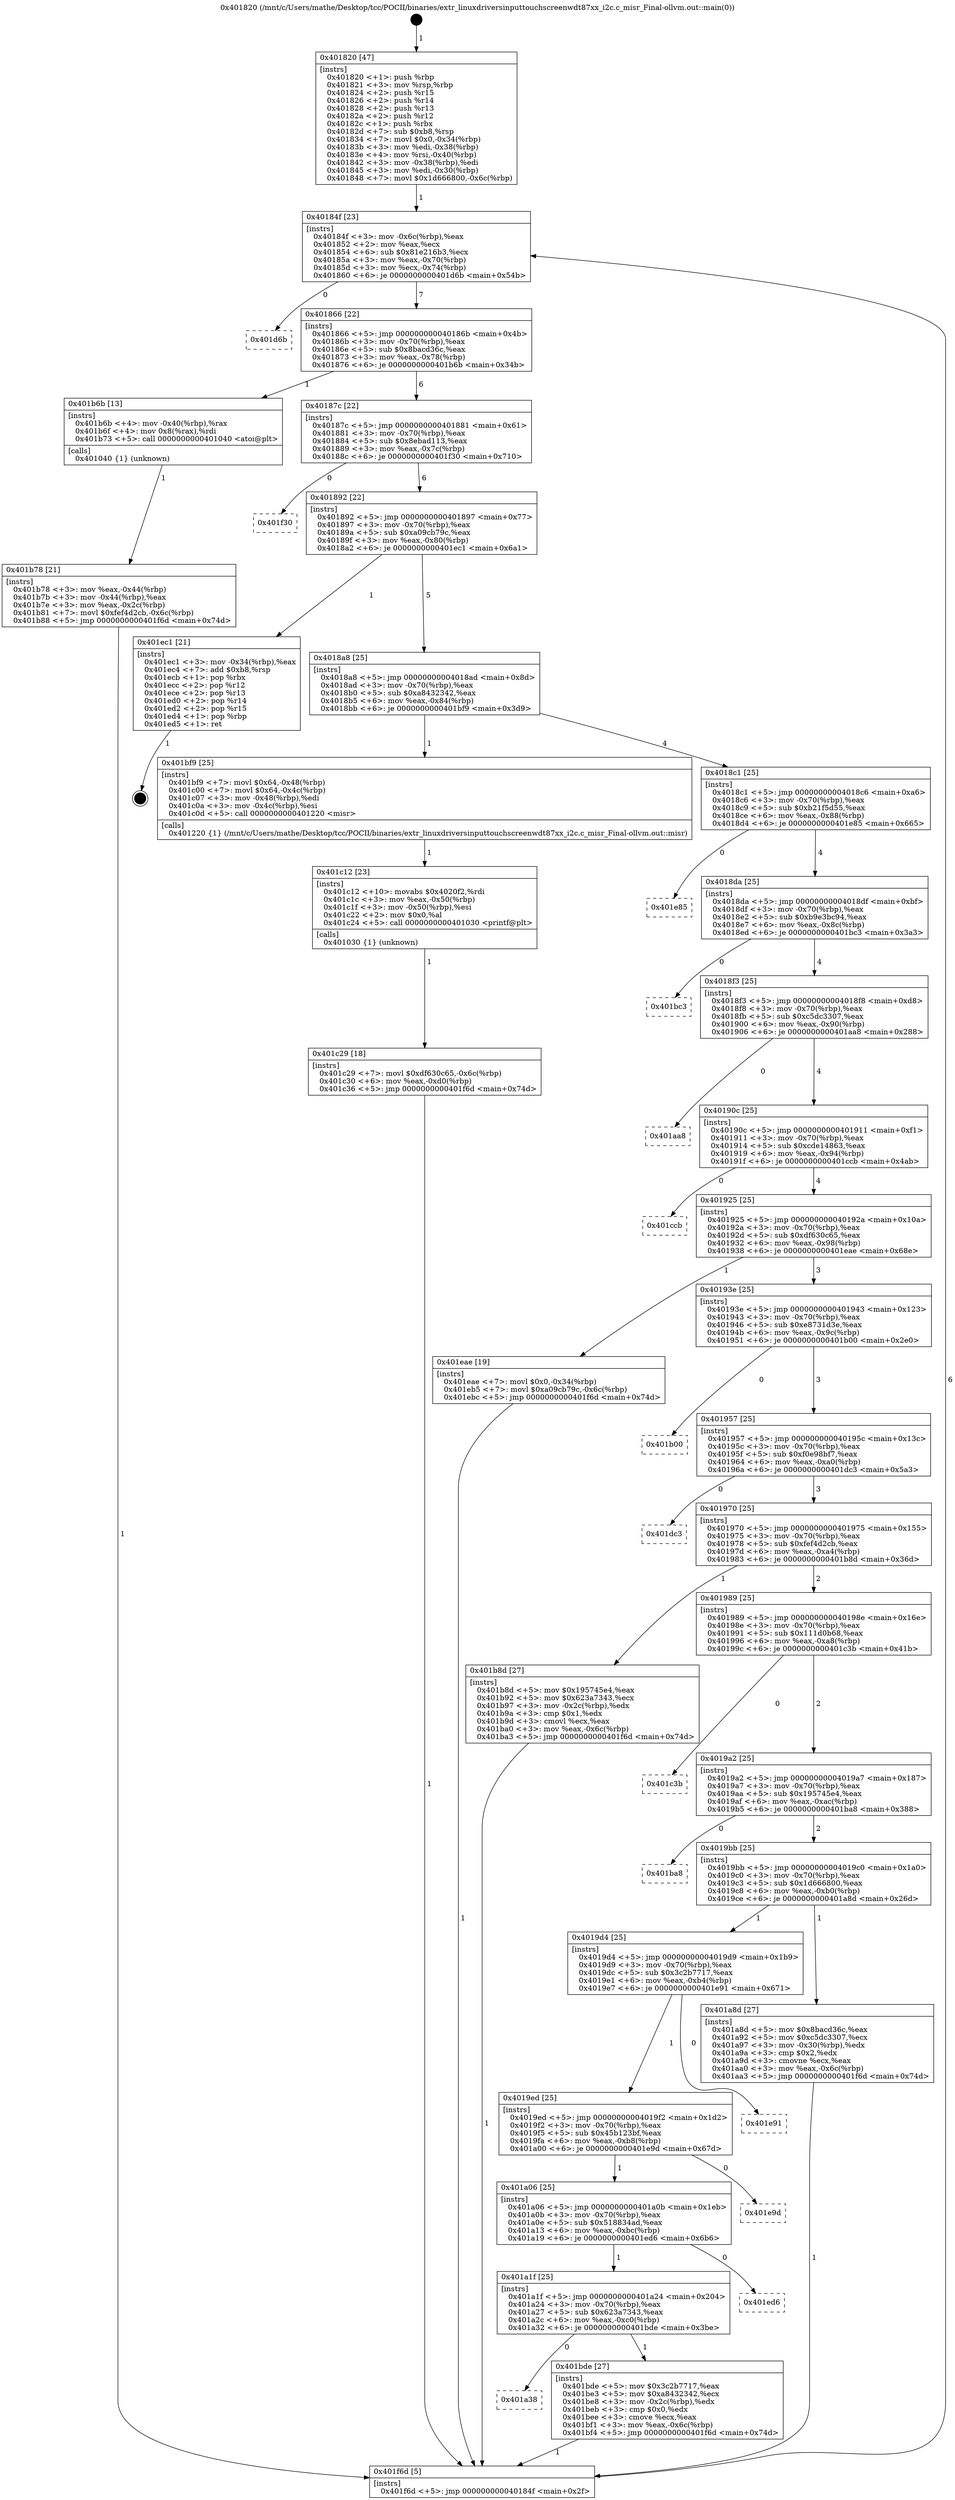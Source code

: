 digraph "0x401820" {
  label = "0x401820 (/mnt/c/Users/mathe/Desktop/tcc/POCII/binaries/extr_linuxdriversinputtouchscreenwdt87xx_i2c.c_misr_Final-ollvm.out::main(0))"
  labelloc = "t"
  node[shape=record]

  Entry [label="",width=0.3,height=0.3,shape=circle,fillcolor=black,style=filled]
  "0x40184f" [label="{
     0x40184f [23]\l
     | [instrs]\l
     &nbsp;&nbsp;0x40184f \<+3\>: mov -0x6c(%rbp),%eax\l
     &nbsp;&nbsp;0x401852 \<+2\>: mov %eax,%ecx\l
     &nbsp;&nbsp;0x401854 \<+6\>: sub $0x81e216b3,%ecx\l
     &nbsp;&nbsp;0x40185a \<+3\>: mov %eax,-0x70(%rbp)\l
     &nbsp;&nbsp;0x40185d \<+3\>: mov %ecx,-0x74(%rbp)\l
     &nbsp;&nbsp;0x401860 \<+6\>: je 0000000000401d6b \<main+0x54b\>\l
  }"]
  "0x401d6b" [label="{
     0x401d6b\l
  }", style=dashed]
  "0x401866" [label="{
     0x401866 [22]\l
     | [instrs]\l
     &nbsp;&nbsp;0x401866 \<+5\>: jmp 000000000040186b \<main+0x4b\>\l
     &nbsp;&nbsp;0x40186b \<+3\>: mov -0x70(%rbp),%eax\l
     &nbsp;&nbsp;0x40186e \<+5\>: sub $0x8bacd36c,%eax\l
     &nbsp;&nbsp;0x401873 \<+3\>: mov %eax,-0x78(%rbp)\l
     &nbsp;&nbsp;0x401876 \<+6\>: je 0000000000401b6b \<main+0x34b\>\l
  }"]
  Exit [label="",width=0.3,height=0.3,shape=circle,fillcolor=black,style=filled,peripheries=2]
  "0x401b6b" [label="{
     0x401b6b [13]\l
     | [instrs]\l
     &nbsp;&nbsp;0x401b6b \<+4\>: mov -0x40(%rbp),%rax\l
     &nbsp;&nbsp;0x401b6f \<+4\>: mov 0x8(%rax),%rdi\l
     &nbsp;&nbsp;0x401b73 \<+5\>: call 0000000000401040 \<atoi@plt\>\l
     | [calls]\l
     &nbsp;&nbsp;0x401040 \{1\} (unknown)\l
  }"]
  "0x40187c" [label="{
     0x40187c [22]\l
     | [instrs]\l
     &nbsp;&nbsp;0x40187c \<+5\>: jmp 0000000000401881 \<main+0x61\>\l
     &nbsp;&nbsp;0x401881 \<+3\>: mov -0x70(%rbp),%eax\l
     &nbsp;&nbsp;0x401884 \<+5\>: sub $0x8ebad113,%eax\l
     &nbsp;&nbsp;0x401889 \<+3\>: mov %eax,-0x7c(%rbp)\l
     &nbsp;&nbsp;0x40188c \<+6\>: je 0000000000401f30 \<main+0x710\>\l
  }"]
  "0x401c29" [label="{
     0x401c29 [18]\l
     | [instrs]\l
     &nbsp;&nbsp;0x401c29 \<+7\>: movl $0xdf630c65,-0x6c(%rbp)\l
     &nbsp;&nbsp;0x401c30 \<+6\>: mov %eax,-0xd0(%rbp)\l
     &nbsp;&nbsp;0x401c36 \<+5\>: jmp 0000000000401f6d \<main+0x74d\>\l
  }"]
  "0x401f30" [label="{
     0x401f30\l
  }", style=dashed]
  "0x401892" [label="{
     0x401892 [22]\l
     | [instrs]\l
     &nbsp;&nbsp;0x401892 \<+5\>: jmp 0000000000401897 \<main+0x77\>\l
     &nbsp;&nbsp;0x401897 \<+3\>: mov -0x70(%rbp),%eax\l
     &nbsp;&nbsp;0x40189a \<+5\>: sub $0xa09cb79c,%eax\l
     &nbsp;&nbsp;0x40189f \<+3\>: mov %eax,-0x80(%rbp)\l
     &nbsp;&nbsp;0x4018a2 \<+6\>: je 0000000000401ec1 \<main+0x6a1\>\l
  }"]
  "0x401c12" [label="{
     0x401c12 [23]\l
     | [instrs]\l
     &nbsp;&nbsp;0x401c12 \<+10\>: movabs $0x4020f2,%rdi\l
     &nbsp;&nbsp;0x401c1c \<+3\>: mov %eax,-0x50(%rbp)\l
     &nbsp;&nbsp;0x401c1f \<+3\>: mov -0x50(%rbp),%esi\l
     &nbsp;&nbsp;0x401c22 \<+2\>: mov $0x0,%al\l
     &nbsp;&nbsp;0x401c24 \<+5\>: call 0000000000401030 \<printf@plt\>\l
     | [calls]\l
     &nbsp;&nbsp;0x401030 \{1\} (unknown)\l
  }"]
  "0x401ec1" [label="{
     0x401ec1 [21]\l
     | [instrs]\l
     &nbsp;&nbsp;0x401ec1 \<+3\>: mov -0x34(%rbp),%eax\l
     &nbsp;&nbsp;0x401ec4 \<+7\>: add $0xb8,%rsp\l
     &nbsp;&nbsp;0x401ecb \<+1\>: pop %rbx\l
     &nbsp;&nbsp;0x401ecc \<+2\>: pop %r12\l
     &nbsp;&nbsp;0x401ece \<+2\>: pop %r13\l
     &nbsp;&nbsp;0x401ed0 \<+2\>: pop %r14\l
     &nbsp;&nbsp;0x401ed2 \<+2\>: pop %r15\l
     &nbsp;&nbsp;0x401ed4 \<+1\>: pop %rbp\l
     &nbsp;&nbsp;0x401ed5 \<+1\>: ret\l
  }"]
  "0x4018a8" [label="{
     0x4018a8 [25]\l
     | [instrs]\l
     &nbsp;&nbsp;0x4018a8 \<+5\>: jmp 00000000004018ad \<main+0x8d\>\l
     &nbsp;&nbsp;0x4018ad \<+3\>: mov -0x70(%rbp),%eax\l
     &nbsp;&nbsp;0x4018b0 \<+5\>: sub $0xa8432342,%eax\l
     &nbsp;&nbsp;0x4018b5 \<+6\>: mov %eax,-0x84(%rbp)\l
     &nbsp;&nbsp;0x4018bb \<+6\>: je 0000000000401bf9 \<main+0x3d9\>\l
  }"]
  "0x401a38" [label="{
     0x401a38\l
  }", style=dashed]
  "0x401bf9" [label="{
     0x401bf9 [25]\l
     | [instrs]\l
     &nbsp;&nbsp;0x401bf9 \<+7\>: movl $0x64,-0x48(%rbp)\l
     &nbsp;&nbsp;0x401c00 \<+7\>: movl $0x64,-0x4c(%rbp)\l
     &nbsp;&nbsp;0x401c07 \<+3\>: mov -0x48(%rbp),%edi\l
     &nbsp;&nbsp;0x401c0a \<+3\>: mov -0x4c(%rbp),%esi\l
     &nbsp;&nbsp;0x401c0d \<+5\>: call 0000000000401220 \<misr\>\l
     | [calls]\l
     &nbsp;&nbsp;0x401220 \{1\} (/mnt/c/Users/mathe/Desktop/tcc/POCII/binaries/extr_linuxdriversinputtouchscreenwdt87xx_i2c.c_misr_Final-ollvm.out::misr)\l
  }"]
  "0x4018c1" [label="{
     0x4018c1 [25]\l
     | [instrs]\l
     &nbsp;&nbsp;0x4018c1 \<+5\>: jmp 00000000004018c6 \<main+0xa6\>\l
     &nbsp;&nbsp;0x4018c6 \<+3\>: mov -0x70(%rbp),%eax\l
     &nbsp;&nbsp;0x4018c9 \<+5\>: sub $0xb21f5d55,%eax\l
     &nbsp;&nbsp;0x4018ce \<+6\>: mov %eax,-0x88(%rbp)\l
     &nbsp;&nbsp;0x4018d4 \<+6\>: je 0000000000401e85 \<main+0x665\>\l
  }"]
  "0x401bde" [label="{
     0x401bde [27]\l
     | [instrs]\l
     &nbsp;&nbsp;0x401bde \<+5\>: mov $0x3c2b7717,%eax\l
     &nbsp;&nbsp;0x401be3 \<+5\>: mov $0xa8432342,%ecx\l
     &nbsp;&nbsp;0x401be8 \<+3\>: mov -0x2c(%rbp),%edx\l
     &nbsp;&nbsp;0x401beb \<+3\>: cmp $0x0,%edx\l
     &nbsp;&nbsp;0x401bee \<+3\>: cmove %ecx,%eax\l
     &nbsp;&nbsp;0x401bf1 \<+3\>: mov %eax,-0x6c(%rbp)\l
     &nbsp;&nbsp;0x401bf4 \<+5\>: jmp 0000000000401f6d \<main+0x74d\>\l
  }"]
  "0x401e85" [label="{
     0x401e85\l
  }", style=dashed]
  "0x4018da" [label="{
     0x4018da [25]\l
     | [instrs]\l
     &nbsp;&nbsp;0x4018da \<+5\>: jmp 00000000004018df \<main+0xbf\>\l
     &nbsp;&nbsp;0x4018df \<+3\>: mov -0x70(%rbp),%eax\l
     &nbsp;&nbsp;0x4018e2 \<+5\>: sub $0xb9e3bc94,%eax\l
     &nbsp;&nbsp;0x4018e7 \<+6\>: mov %eax,-0x8c(%rbp)\l
     &nbsp;&nbsp;0x4018ed \<+6\>: je 0000000000401bc3 \<main+0x3a3\>\l
  }"]
  "0x401a1f" [label="{
     0x401a1f [25]\l
     | [instrs]\l
     &nbsp;&nbsp;0x401a1f \<+5\>: jmp 0000000000401a24 \<main+0x204\>\l
     &nbsp;&nbsp;0x401a24 \<+3\>: mov -0x70(%rbp),%eax\l
     &nbsp;&nbsp;0x401a27 \<+5\>: sub $0x623a7343,%eax\l
     &nbsp;&nbsp;0x401a2c \<+6\>: mov %eax,-0xc0(%rbp)\l
     &nbsp;&nbsp;0x401a32 \<+6\>: je 0000000000401bde \<main+0x3be\>\l
  }"]
  "0x401bc3" [label="{
     0x401bc3\l
  }", style=dashed]
  "0x4018f3" [label="{
     0x4018f3 [25]\l
     | [instrs]\l
     &nbsp;&nbsp;0x4018f3 \<+5\>: jmp 00000000004018f8 \<main+0xd8\>\l
     &nbsp;&nbsp;0x4018f8 \<+3\>: mov -0x70(%rbp),%eax\l
     &nbsp;&nbsp;0x4018fb \<+5\>: sub $0xc5dc3307,%eax\l
     &nbsp;&nbsp;0x401900 \<+6\>: mov %eax,-0x90(%rbp)\l
     &nbsp;&nbsp;0x401906 \<+6\>: je 0000000000401aa8 \<main+0x288\>\l
  }"]
  "0x401ed6" [label="{
     0x401ed6\l
  }", style=dashed]
  "0x401aa8" [label="{
     0x401aa8\l
  }", style=dashed]
  "0x40190c" [label="{
     0x40190c [25]\l
     | [instrs]\l
     &nbsp;&nbsp;0x40190c \<+5\>: jmp 0000000000401911 \<main+0xf1\>\l
     &nbsp;&nbsp;0x401911 \<+3\>: mov -0x70(%rbp),%eax\l
     &nbsp;&nbsp;0x401914 \<+5\>: sub $0xcde14863,%eax\l
     &nbsp;&nbsp;0x401919 \<+6\>: mov %eax,-0x94(%rbp)\l
     &nbsp;&nbsp;0x40191f \<+6\>: je 0000000000401ccb \<main+0x4ab\>\l
  }"]
  "0x401a06" [label="{
     0x401a06 [25]\l
     | [instrs]\l
     &nbsp;&nbsp;0x401a06 \<+5\>: jmp 0000000000401a0b \<main+0x1eb\>\l
     &nbsp;&nbsp;0x401a0b \<+3\>: mov -0x70(%rbp),%eax\l
     &nbsp;&nbsp;0x401a0e \<+5\>: sub $0x518834ad,%eax\l
     &nbsp;&nbsp;0x401a13 \<+6\>: mov %eax,-0xbc(%rbp)\l
     &nbsp;&nbsp;0x401a19 \<+6\>: je 0000000000401ed6 \<main+0x6b6\>\l
  }"]
  "0x401ccb" [label="{
     0x401ccb\l
  }", style=dashed]
  "0x401925" [label="{
     0x401925 [25]\l
     | [instrs]\l
     &nbsp;&nbsp;0x401925 \<+5\>: jmp 000000000040192a \<main+0x10a\>\l
     &nbsp;&nbsp;0x40192a \<+3\>: mov -0x70(%rbp),%eax\l
     &nbsp;&nbsp;0x40192d \<+5\>: sub $0xdf630c65,%eax\l
     &nbsp;&nbsp;0x401932 \<+6\>: mov %eax,-0x98(%rbp)\l
     &nbsp;&nbsp;0x401938 \<+6\>: je 0000000000401eae \<main+0x68e\>\l
  }"]
  "0x401e9d" [label="{
     0x401e9d\l
  }", style=dashed]
  "0x401eae" [label="{
     0x401eae [19]\l
     | [instrs]\l
     &nbsp;&nbsp;0x401eae \<+7\>: movl $0x0,-0x34(%rbp)\l
     &nbsp;&nbsp;0x401eb5 \<+7\>: movl $0xa09cb79c,-0x6c(%rbp)\l
     &nbsp;&nbsp;0x401ebc \<+5\>: jmp 0000000000401f6d \<main+0x74d\>\l
  }"]
  "0x40193e" [label="{
     0x40193e [25]\l
     | [instrs]\l
     &nbsp;&nbsp;0x40193e \<+5\>: jmp 0000000000401943 \<main+0x123\>\l
     &nbsp;&nbsp;0x401943 \<+3\>: mov -0x70(%rbp),%eax\l
     &nbsp;&nbsp;0x401946 \<+5\>: sub $0xe8731d3e,%eax\l
     &nbsp;&nbsp;0x40194b \<+6\>: mov %eax,-0x9c(%rbp)\l
     &nbsp;&nbsp;0x401951 \<+6\>: je 0000000000401b00 \<main+0x2e0\>\l
  }"]
  "0x4019ed" [label="{
     0x4019ed [25]\l
     | [instrs]\l
     &nbsp;&nbsp;0x4019ed \<+5\>: jmp 00000000004019f2 \<main+0x1d2\>\l
     &nbsp;&nbsp;0x4019f2 \<+3\>: mov -0x70(%rbp),%eax\l
     &nbsp;&nbsp;0x4019f5 \<+5\>: sub $0x45b123bf,%eax\l
     &nbsp;&nbsp;0x4019fa \<+6\>: mov %eax,-0xb8(%rbp)\l
     &nbsp;&nbsp;0x401a00 \<+6\>: je 0000000000401e9d \<main+0x67d\>\l
  }"]
  "0x401b00" [label="{
     0x401b00\l
  }", style=dashed]
  "0x401957" [label="{
     0x401957 [25]\l
     | [instrs]\l
     &nbsp;&nbsp;0x401957 \<+5\>: jmp 000000000040195c \<main+0x13c\>\l
     &nbsp;&nbsp;0x40195c \<+3\>: mov -0x70(%rbp),%eax\l
     &nbsp;&nbsp;0x40195f \<+5\>: sub $0xf0e98bf7,%eax\l
     &nbsp;&nbsp;0x401964 \<+6\>: mov %eax,-0xa0(%rbp)\l
     &nbsp;&nbsp;0x40196a \<+6\>: je 0000000000401dc3 \<main+0x5a3\>\l
  }"]
  "0x401e91" [label="{
     0x401e91\l
  }", style=dashed]
  "0x401dc3" [label="{
     0x401dc3\l
  }", style=dashed]
  "0x401970" [label="{
     0x401970 [25]\l
     | [instrs]\l
     &nbsp;&nbsp;0x401970 \<+5\>: jmp 0000000000401975 \<main+0x155\>\l
     &nbsp;&nbsp;0x401975 \<+3\>: mov -0x70(%rbp),%eax\l
     &nbsp;&nbsp;0x401978 \<+5\>: sub $0xfef4d2cb,%eax\l
     &nbsp;&nbsp;0x40197d \<+6\>: mov %eax,-0xa4(%rbp)\l
     &nbsp;&nbsp;0x401983 \<+6\>: je 0000000000401b8d \<main+0x36d\>\l
  }"]
  "0x401b78" [label="{
     0x401b78 [21]\l
     | [instrs]\l
     &nbsp;&nbsp;0x401b78 \<+3\>: mov %eax,-0x44(%rbp)\l
     &nbsp;&nbsp;0x401b7b \<+3\>: mov -0x44(%rbp),%eax\l
     &nbsp;&nbsp;0x401b7e \<+3\>: mov %eax,-0x2c(%rbp)\l
     &nbsp;&nbsp;0x401b81 \<+7\>: movl $0xfef4d2cb,-0x6c(%rbp)\l
     &nbsp;&nbsp;0x401b88 \<+5\>: jmp 0000000000401f6d \<main+0x74d\>\l
  }"]
  "0x401b8d" [label="{
     0x401b8d [27]\l
     | [instrs]\l
     &nbsp;&nbsp;0x401b8d \<+5\>: mov $0x195745e4,%eax\l
     &nbsp;&nbsp;0x401b92 \<+5\>: mov $0x623a7343,%ecx\l
     &nbsp;&nbsp;0x401b97 \<+3\>: mov -0x2c(%rbp),%edx\l
     &nbsp;&nbsp;0x401b9a \<+3\>: cmp $0x1,%edx\l
     &nbsp;&nbsp;0x401b9d \<+3\>: cmovl %ecx,%eax\l
     &nbsp;&nbsp;0x401ba0 \<+3\>: mov %eax,-0x6c(%rbp)\l
     &nbsp;&nbsp;0x401ba3 \<+5\>: jmp 0000000000401f6d \<main+0x74d\>\l
  }"]
  "0x401989" [label="{
     0x401989 [25]\l
     | [instrs]\l
     &nbsp;&nbsp;0x401989 \<+5\>: jmp 000000000040198e \<main+0x16e\>\l
     &nbsp;&nbsp;0x40198e \<+3\>: mov -0x70(%rbp),%eax\l
     &nbsp;&nbsp;0x401991 \<+5\>: sub $0x111d0b68,%eax\l
     &nbsp;&nbsp;0x401996 \<+6\>: mov %eax,-0xa8(%rbp)\l
     &nbsp;&nbsp;0x40199c \<+6\>: je 0000000000401c3b \<main+0x41b\>\l
  }"]
  "0x401820" [label="{
     0x401820 [47]\l
     | [instrs]\l
     &nbsp;&nbsp;0x401820 \<+1\>: push %rbp\l
     &nbsp;&nbsp;0x401821 \<+3\>: mov %rsp,%rbp\l
     &nbsp;&nbsp;0x401824 \<+2\>: push %r15\l
     &nbsp;&nbsp;0x401826 \<+2\>: push %r14\l
     &nbsp;&nbsp;0x401828 \<+2\>: push %r13\l
     &nbsp;&nbsp;0x40182a \<+2\>: push %r12\l
     &nbsp;&nbsp;0x40182c \<+1\>: push %rbx\l
     &nbsp;&nbsp;0x40182d \<+7\>: sub $0xb8,%rsp\l
     &nbsp;&nbsp;0x401834 \<+7\>: movl $0x0,-0x34(%rbp)\l
     &nbsp;&nbsp;0x40183b \<+3\>: mov %edi,-0x38(%rbp)\l
     &nbsp;&nbsp;0x40183e \<+4\>: mov %rsi,-0x40(%rbp)\l
     &nbsp;&nbsp;0x401842 \<+3\>: mov -0x38(%rbp),%edi\l
     &nbsp;&nbsp;0x401845 \<+3\>: mov %edi,-0x30(%rbp)\l
     &nbsp;&nbsp;0x401848 \<+7\>: movl $0x1d666800,-0x6c(%rbp)\l
  }"]
  "0x401c3b" [label="{
     0x401c3b\l
  }", style=dashed]
  "0x4019a2" [label="{
     0x4019a2 [25]\l
     | [instrs]\l
     &nbsp;&nbsp;0x4019a2 \<+5\>: jmp 00000000004019a7 \<main+0x187\>\l
     &nbsp;&nbsp;0x4019a7 \<+3\>: mov -0x70(%rbp),%eax\l
     &nbsp;&nbsp;0x4019aa \<+5\>: sub $0x195745e4,%eax\l
     &nbsp;&nbsp;0x4019af \<+6\>: mov %eax,-0xac(%rbp)\l
     &nbsp;&nbsp;0x4019b5 \<+6\>: je 0000000000401ba8 \<main+0x388\>\l
  }"]
  "0x401f6d" [label="{
     0x401f6d [5]\l
     | [instrs]\l
     &nbsp;&nbsp;0x401f6d \<+5\>: jmp 000000000040184f \<main+0x2f\>\l
  }"]
  "0x401ba8" [label="{
     0x401ba8\l
  }", style=dashed]
  "0x4019bb" [label="{
     0x4019bb [25]\l
     | [instrs]\l
     &nbsp;&nbsp;0x4019bb \<+5\>: jmp 00000000004019c0 \<main+0x1a0\>\l
     &nbsp;&nbsp;0x4019c0 \<+3\>: mov -0x70(%rbp),%eax\l
     &nbsp;&nbsp;0x4019c3 \<+5\>: sub $0x1d666800,%eax\l
     &nbsp;&nbsp;0x4019c8 \<+6\>: mov %eax,-0xb0(%rbp)\l
     &nbsp;&nbsp;0x4019ce \<+6\>: je 0000000000401a8d \<main+0x26d\>\l
  }"]
  "0x4019d4" [label="{
     0x4019d4 [25]\l
     | [instrs]\l
     &nbsp;&nbsp;0x4019d4 \<+5\>: jmp 00000000004019d9 \<main+0x1b9\>\l
     &nbsp;&nbsp;0x4019d9 \<+3\>: mov -0x70(%rbp),%eax\l
     &nbsp;&nbsp;0x4019dc \<+5\>: sub $0x3c2b7717,%eax\l
     &nbsp;&nbsp;0x4019e1 \<+6\>: mov %eax,-0xb4(%rbp)\l
     &nbsp;&nbsp;0x4019e7 \<+6\>: je 0000000000401e91 \<main+0x671\>\l
  }"]
  "0x401a8d" [label="{
     0x401a8d [27]\l
     | [instrs]\l
     &nbsp;&nbsp;0x401a8d \<+5\>: mov $0x8bacd36c,%eax\l
     &nbsp;&nbsp;0x401a92 \<+5\>: mov $0xc5dc3307,%ecx\l
     &nbsp;&nbsp;0x401a97 \<+3\>: mov -0x30(%rbp),%edx\l
     &nbsp;&nbsp;0x401a9a \<+3\>: cmp $0x2,%edx\l
     &nbsp;&nbsp;0x401a9d \<+3\>: cmovne %ecx,%eax\l
     &nbsp;&nbsp;0x401aa0 \<+3\>: mov %eax,-0x6c(%rbp)\l
     &nbsp;&nbsp;0x401aa3 \<+5\>: jmp 0000000000401f6d \<main+0x74d\>\l
  }"]
  Entry -> "0x401820" [label=" 1"]
  "0x40184f" -> "0x401d6b" [label=" 0"]
  "0x40184f" -> "0x401866" [label=" 7"]
  "0x401ec1" -> Exit [label=" 1"]
  "0x401866" -> "0x401b6b" [label=" 1"]
  "0x401866" -> "0x40187c" [label=" 6"]
  "0x401eae" -> "0x401f6d" [label=" 1"]
  "0x40187c" -> "0x401f30" [label=" 0"]
  "0x40187c" -> "0x401892" [label=" 6"]
  "0x401c29" -> "0x401f6d" [label=" 1"]
  "0x401892" -> "0x401ec1" [label=" 1"]
  "0x401892" -> "0x4018a8" [label=" 5"]
  "0x401c12" -> "0x401c29" [label=" 1"]
  "0x4018a8" -> "0x401bf9" [label=" 1"]
  "0x4018a8" -> "0x4018c1" [label=" 4"]
  "0x401bf9" -> "0x401c12" [label=" 1"]
  "0x4018c1" -> "0x401e85" [label=" 0"]
  "0x4018c1" -> "0x4018da" [label=" 4"]
  "0x401bde" -> "0x401f6d" [label=" 1"]
  "0x4018da" -> "0x401bc3" [label=" 0"]
  "0x4018da" -> "0x4018f3" [label=" 4"]
  "0x401a1f" -> "0x401bde" [label=" 1"]
  "0x4018f3" -> "0x401aa8" [label=" 0"]
  "0x4018f3" -> "0x40190c" [label=" 4"]
  "0x401a1f" -> "0x401a38" [label=" 0"]
  "0x40190c" -> "0x401ccb" [label=" 0"]
  "0x40190c" -> "0x401925" [label=" 4"]
  "0x401a06" -> "0x401ed6" [label=" 0"]
  "0x401925" -> "0x401eae" [label=" 1"]
  "0x401925" -> "0x40193e" [label=" 3"]
  "0x401a06" -> "0x401a1f" [label=" 1"]
  "0x40193e" -> "0x401b00" [label=" 0"]
  "0x40193e" -> "0x401957" [label=" 3"]
  "0x4019ed" -> "0x401e9d" [label=" 0"]
  "0x401957" -> "0x401dc3" [label=" 0"]
  "0x401957" -> "0x401970" [label=" 3"]
  "0x4019ed" -> "0x401a06" [label=" 1"]
  "0x401970" -> "0x401b8d" [label=" 1"]
  "0x401970" -> "0x401989" [label=" 2"]
  "0x4019d4" -> "0x401e91" [label=" 0"]
  "0x401989" -> "0x401c3b" [label=" 0"]
  "0x401989" -> "0x4019a2" [label=" 2"]
  "0x4019d4" -> "0x4019ed" [label=" 1"]
  "0x4019a2" -> "0x401ba8" [label=" 0"]
  "0x4019a2" -> "0x4019bb" [label=" 2"]
  "0x401b8d" -> "0x401f6d" [label=" 1"]
  "0x4019bb" -> "0x401a8d" [label=" 1"]
  "0x4019bb" -> "0x4019d4" [label=" 1"]
  "0x401a8d" -> "0x401f6d" [label=" 1"]
  "0x401820" -> "0x40184f" [label=" 1"]
  "0x401f6d" -> "0x40184f" [label=" 6"]
  "0x401b6b" -> "0x401b78" [label=" 1"]
  "0x401b78" -> "0x401f6d" [label=" 1"]
}
